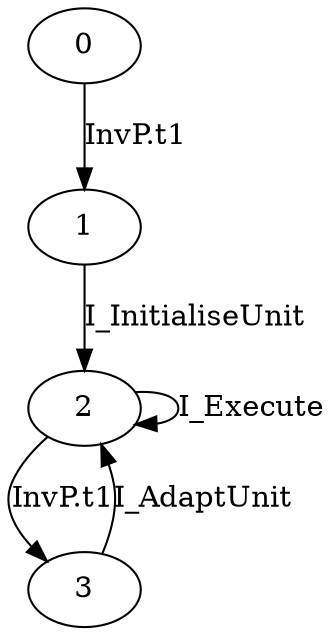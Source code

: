 digraph G {
  0 -> 1 [ label="InvP.t1" ];
  1 -> 2 [ label="I_InitialiseUnit" ];
  2 -> 3 [ label="InvP.t1" ];
  2 -> 2 [ label="I_Execute" ];
  3 -> 2 [ label="I_AdaptUnit" ];
}
